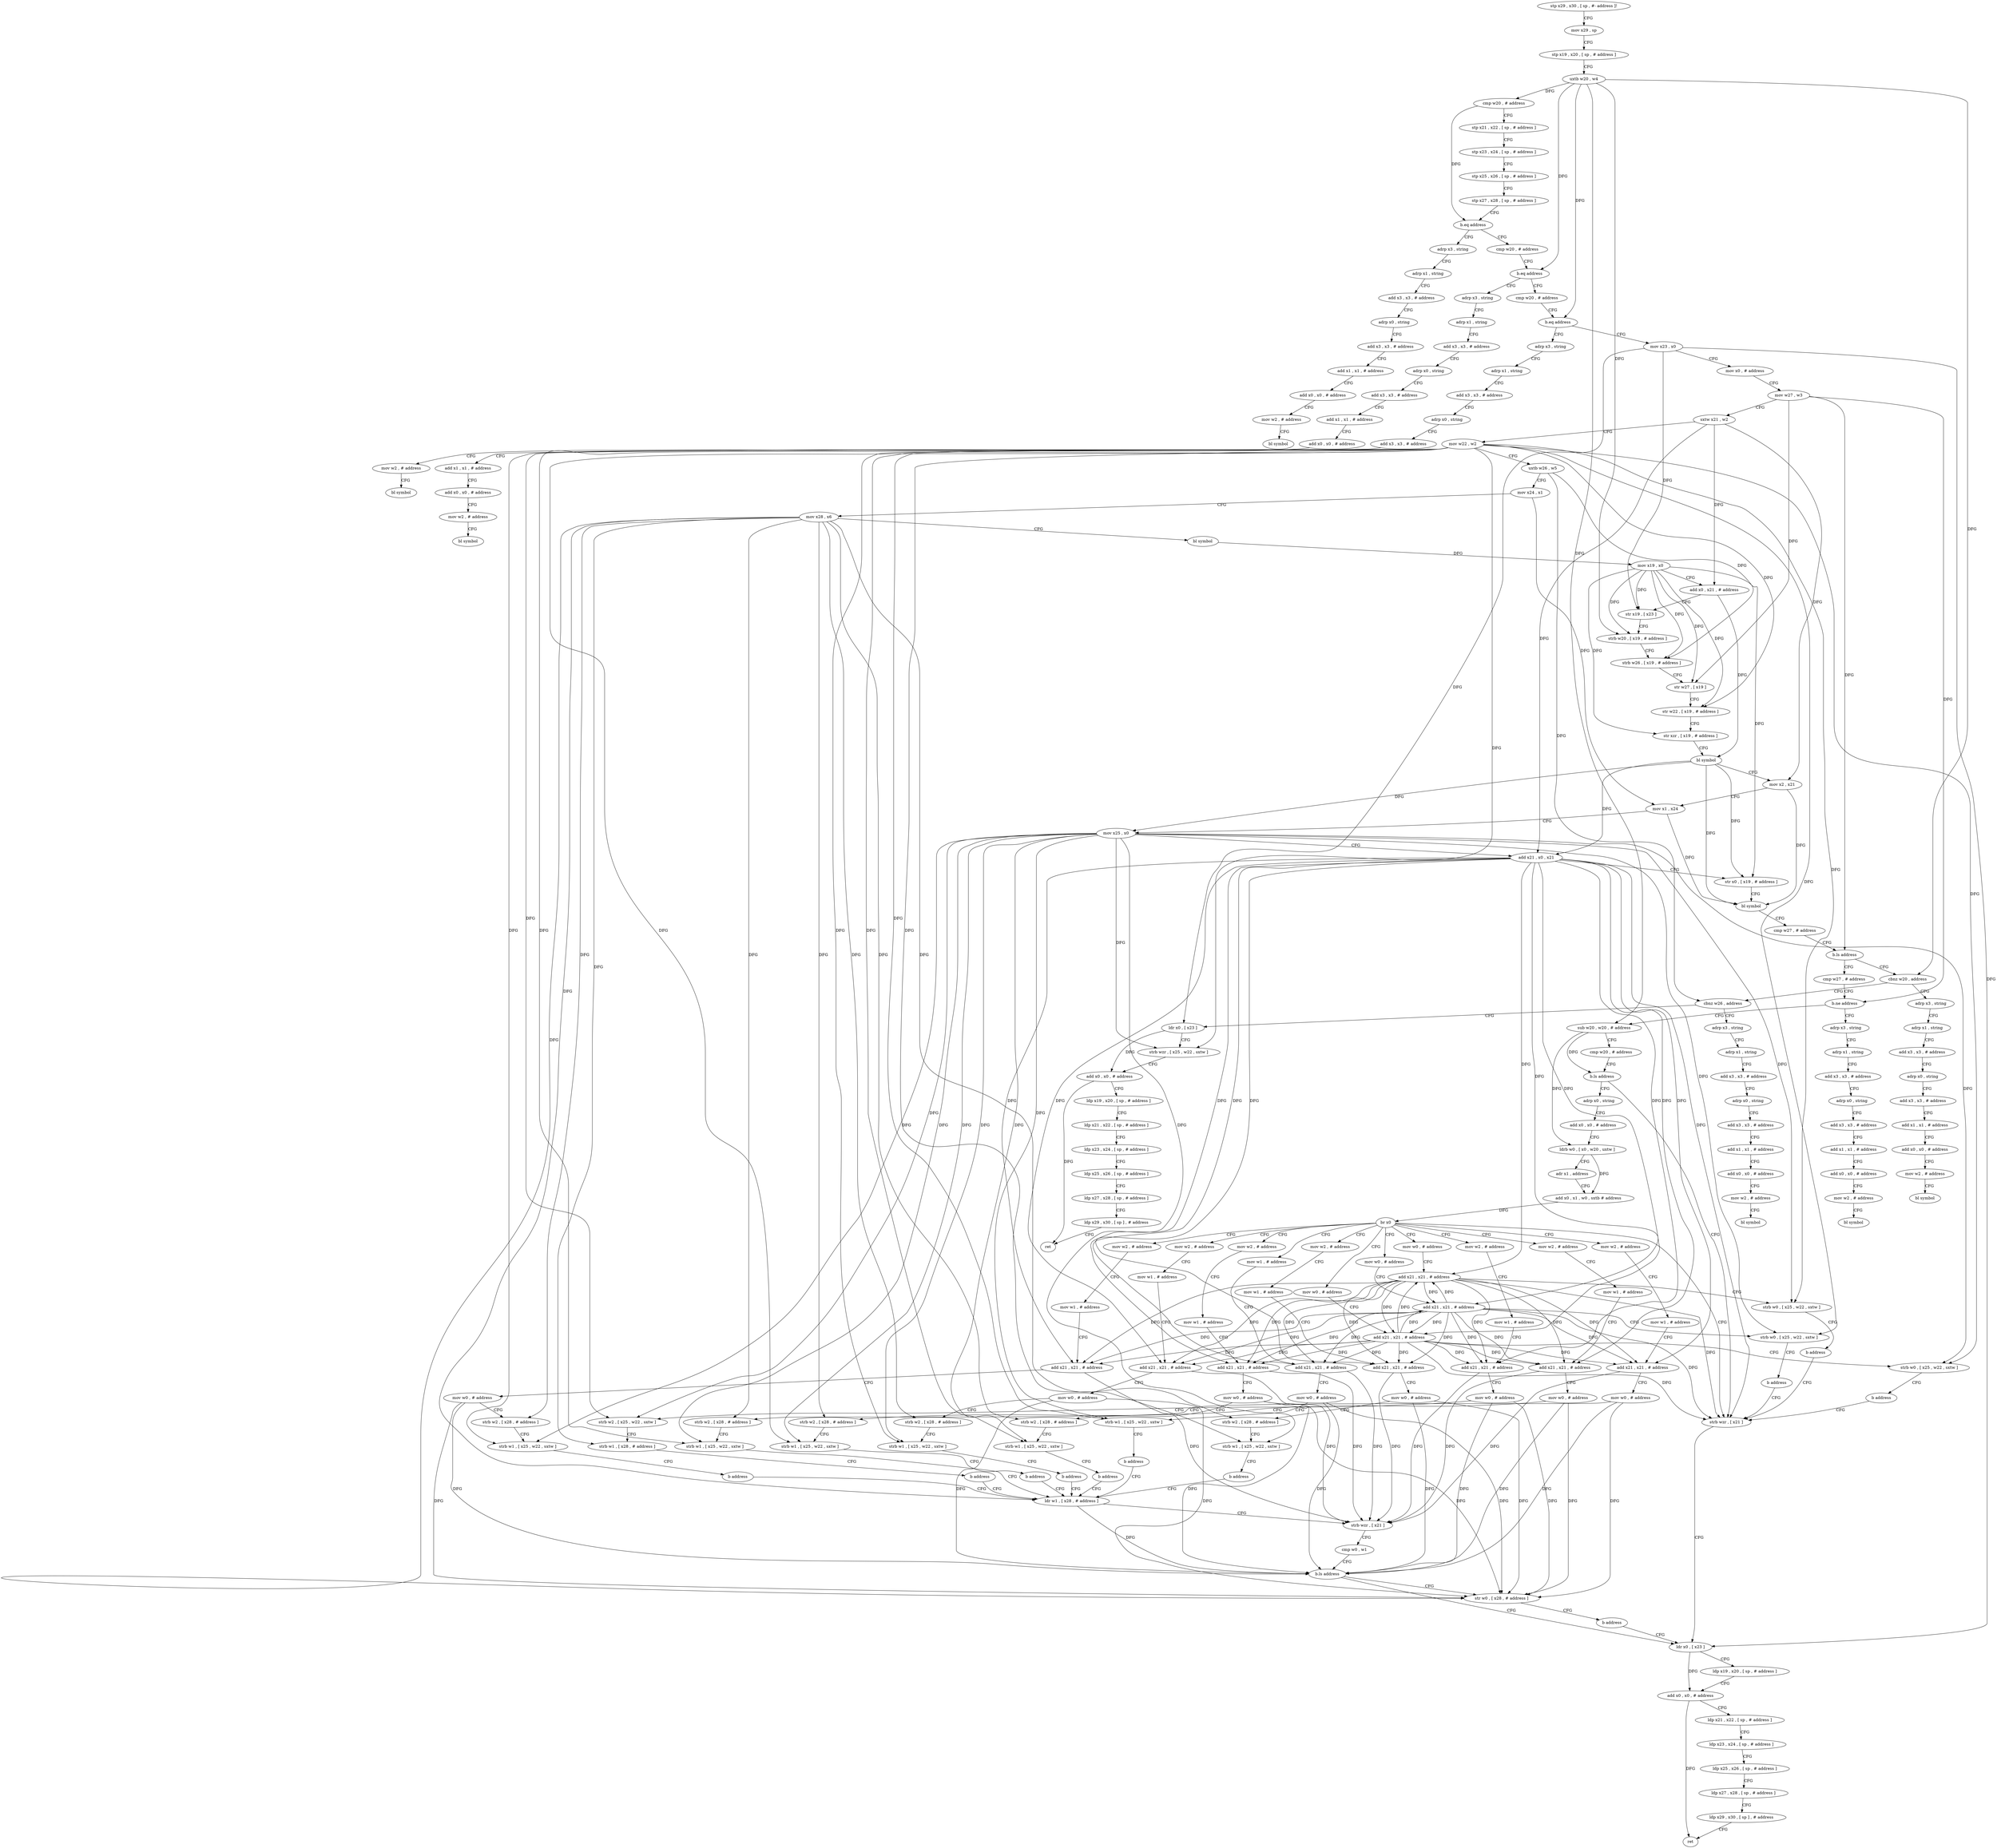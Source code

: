 digraph "func" {
"4241256" [label = "stp x29 , x30 , [ sp , #- address ]!" ]
"4241260" [label = "mov x29 , sp" ]
"4241264" [label = "stp x19 , x20 , [ sp , # address ]" ]
"4241268" [label = "uxtb w20 , w4" ]
"4241272" [label = "cmp w20 , # address" ]
"4241276" [label = "stp x21 , x22 , [ sp , # address ]" ]
"4241280" [label = "stp x23 , x24 , [ sp , # address ]" ]
"4241284" [label = "stp x25 , x26 , [ sp , # address ]" ]
"4241288" [label = "stp x27 , x28 , [ sp , # address ]" ]
"4241292" [label = "b.eq address" ]
"4241860" [label = "adrp x3 , string" ]
"4241296" [label = "cmp w20 , # address" ]
"4241864" [label = "adrp x1 , string" ]
"4241868" [label = "add x3 , x3 , # address" ]
"4241872" [label = "adrp x0 , string" ]
"4241876" [label = "add x3 , x3 , # address" ]
"4241880" [label = "add x1 , x1 , # address" ]
"4241884" [label = "add x0 , x0 , # address" ]
"4241888" [label = "mov w2 , # address" ]
"4241892" [label = "bl symbol" ]
"4241300" [label = "b.eq address" ]
"4241932" [label = "adrp x3 , string" ]
"4241304" [label = "cmp w20 , # address" ]
"4241936" [label = "adrp x1 , string" ]
"4241940" [label = "add x3 , x3 , # address" ]
"4241944" [label = "adrp x0 , string" ]
"4241948" [label = "add x3 , x3 , # address" ]
"4241952" [label = "add x1 , x1 , # address" ]
"4241956" [label = "add x0 , x0 , # address" ]
"4241960" [label = "mov w2 , # address" ]
"4241964" [label = "bl symbol" ]
"4241308" [label = "b.eq address" ]
"4241896" [label = "adrp x3 , string" ]
"4241312" [label = "mov x23 , x0" ]
"4241900" [label = "adrp x1 , string" ]
"4241904" [label = "add x3 , x3 , # address" ]
"4241908" [label = "adrp x0 , string" ]
"4241912" [label = "add x3 , x3 , # address" ]
"4241916" [label = "add x1 , x1 , # address" ]
"4241920" [label = "add x0 , x0 , # address" ]
"4241924" [label = "mov w2 , # address" ]
"4241928" [label = "bl symbol" ]
"4241316" [label = "mov x0 , # address" ]
"4241320" [label = "mov w27 , w3" ]
"4241324" [label = "sxtw x21 , w2" ]
"4241328" [label = "mov w22 , w2" ]
"4241332" [label = "uxtb w26 , w5" ]
"4241336" [label = "mov x24 , x1" ]
"4241340" [label = "mov x28 , x6" ]
"4241344" [label = "bl symbol" ]
"4241348" [label = "mov x19 , x0" ]
"4241352" [label = "add x0 , x21 , # address" ]
"4241356" [label = "str x19 , [ x23 ]" ]
"4241360" [label = "strb w20 , [ x19 , # address ]" ]
"4241364" [label = "strb w26 , [ x19 , # address ]" ]
"4241368" [label = "str w27 , [ x19 ]" ]
"4241372" [label = "str w22 , [ x19 , # address ]" ]
"4241376" [label = "str xzr , [ x19 , # address ]" ]
"4241380" [label = "bl symbol" ]
"4241384" [label = "mov x2 , x21" ]
"4241388" [label = "mov x1 , x24" ]
"4241392" [label = "mov x25 , x0" ]
"4241396" [label = "add x21 , x0 , x21" ]
"4241400" [label = "str x0 , [ x19 , # address ]" ]
"4241404" [label = "bl symbol" ]
"4241408" [label = "cmp w27 , # address" ]
"4241412" [label = "b.ls address" ]
"4241504" [label = "cbnz w20 , address" ]
"4241416" [label = "cmp w27 , # address" ]
"4242004" [label = "adrp x3 , string" ]
"4241508" [label = "cbnz w26 , address" ]
"4241420" [label = "b.ne address" ]
"4241968" [label = "adrp x3 , string" ]
"4241424" [label = "sub w20 , w20 , # address" ]
"4242008" [label = "adrp x1 , string" ]
"4242012" [label = "add x3 , x3 , # address" ]
"4242016" [label = "adrp x0 , string" ]
"4242020" [label = "add x3 , x3 , # address" ]
"4242024" [label = "add x1 , x1 , # address" ]
"4242028" [label = "add x0 , x0 , # address" ]
"4242032" [label = "mov w2 , # address" ]
"4242036" [label = "bl symbol" ]
"4242040" [label = "adrp x3 , string" ]
"4241512" [label = "ldr x0 , [ x23 ]" ]
"4241972" [label = "adrp x1 , string" ]
"4241976" [label = "add x3 , x3 , # address" ]
"4241980" [label = "adrp x0 , string" ]
"4241984" [label = "add x3 , x3 , # address" ]
"4241988" [label = "add x1 , x1 , # address" ]
"4241992" [label = "add x0 , x0 , # address" ]
"4241996" [label = "mov w2 , # address" ]
"4242000" [label = "bl symbol" ]
"4241428" [label = "cmp w20 , # address" ]
"4241432" [label = "b.ls address" ]
"4241480" [label = "adrp x0 , string" ]
"4241436" [label = "strb wzr , [ x21 ]" ]
"4242044" [label = "adrp x1 , string" ]
"4242048" [label = "add x3 , x3 , # address" ]
"4242052" [label = "adrp x0 , string" ]
"4242056" [label = "add x3 , x3 , # address" ]
"4242060" [label = "add x1 , x1 , # address" ]
"4242064" [label = "add x0 , x0 , # address" ]
"4242068" [label = "mov w2 , # address" ]
"4242072" [label = "bl symbol" ]
"4241516" [label = "strb wzr , [ x25 , w22 , sxtw ]" ]
"4241520" [label = "add x0 , x0 , # address" ]
"4241524" [label = "ldp x19 , x20 , [ sp , # address ]" ]
"4241528" [label = "ldp x21 , x22 , [ sp , # address ]" ]
"4241532" [label = "ldp x23 , x24 , [ sp , # address ]" ]
"4241536" [label = "ldp x25 , x26 , [ sp , # address ]" ]
"4241540" [label = "ldp x27 , x28 , [ sp , # address ]" ]
"4241544" [label = "ldp x29 , x30 , [ sp ] , # address" ]
"4241548" [label = "ret" ]
"4241484" [label = "add x0 , x0 , # address" ]
"4241488" [label = "ldrb w0 , [ x0 , w20 , uxtw ]" ]
"4241492" [label = "adr x1 , address" ]
"4241496" [label = "add x0 , x1 , w0 , sxtb # address" ]
"4241500" [label = "br x0" ]
"4241552" [label = "mov w0 , # address" ]
"4241568" [label = "mov w2 , # address" ]
"4241616" [label = "mov w2 , # address" ]
"4241648" [label = "mov w0 , # address" ]
"4241664" [label = "mov w2 , # address" ]
"4241696" [label = "mov w2 , # address" ]
"4241728" [label = "mov w0 , # address" ]
"4241744" [label = "mov w1 , # address" ]
"4241768" [label = "mov w2 , # address" ]
"4241800" [label = "mov w2 , # address" ]
"4241832" [label = "mov w2 , # address" ]
"4241440" [label = "ldr x0 , [ x23 ]" ]
"4241556" [label = "add x21 , x21 , # address" ]
"4241560" [label = "strb w0 , [ x25 , w22 , sxtw ]" ]
"4241564" [label = "b address" ]
"4241572" [label = "mov w1 , # address" ]
"4241576" [label = "add x21 , x21 , # address" ]
"4241580" [label = "mov w0 , # address" ]
"4241584" [label = "strb w2 , [ x28 , # address ]" ]
"4241588" [label = "strb w1 , [ x25 , w22 , sxtw ]" ]
"4241592" [label = "ldr w1 , [ x28 , # address ]" ]
"4241620" [label = "mov w1 , # address" ]
"4241624" [label = "add x21 , x21 , # address" ]
"4241628" [label = "mov w0 , # address" ]
"4241632" [label = "strb w2 , [ x28 , # address ]" ]
"4241636" [label = "strb w1 , [ x25 , w22 , sxtw ]" ]
"4241640" [label = "b address" ]
"4241652" [label = "add x21 , x21 , # address" ]
"4241656" [label = "strb w0 , [ x25 , w22 , sxtw ]" ]
"4241660" [label = "b address" ]
"4241668" [label = "mov w1 , # address" ]
"4241672" [label = "add x21 , x21 , # address" ]
"4241676" [label = "mov w0 , # address" ]
"4241680" [label = "strb w2 , [ x28 , # address ]" ]
"4241684" [label = "strb w1 , [ x25 , w22 , sxtw ]" ]
"4241688" [label = "b address" ]
"4241700" [label = "mov w1 , # address" ]
"4241704" [label = "add x21 , x21 , # address" ]
"4241708" [label = "mov w0 , # address" ]
"4241712" [label = "strb w2 , [ x28 , # address ]" ]
"4241716" [label = "strb w1 , [ x25 , w22 , sxtw ]" ]
"4241720" [label = "b address" ]
"4241732" [label = "add x21 , x21 , # address" ]
"4241736" [label = "strb w0 , [ x25 , w22 , sxtw ]" ]
"4241740" [label = "b address" ]
"4241748" [label = "add x21 , x21 , # address" ]
"4241752" [label = "mov w0 , # address" ]
"4241756" [label = "strb w1 , [ x25 , w22 , sxtw ]" ]
"4241760" [label = "b address" ]
"4241772" [label = "mov w1 , # address" ]
"4241776" [label = "add x21 , x21 , # address" ]
"4241780" [label = "mov w0 , # address" ]
"4241784" [label = "strb w2 , [ x28 , # address ]" ]
"4241788" [label = "strb w1 , [ x25 , w22 , sxtw ]" ]
"4241792" [label = "b address" ]
"4241804" [label = "mov w1 , # address" ]
"4241808" [label = "add x21 , x21 , # address" ]
"4241812" [label = "mov w0 , # address" ]
"4241816" [label = "strb w2 , [ x28 , # address ]" ]
"4241820" [label = "strb w1 , [ x25 , w22 , sxtw ]" ]
"4241824" [label = "b address" ]
"4241836" [label = "mov w1 , # address" ]
"4241840" [label = "add x21 , x21 , # address" ]
"4241844" [label = "mov w0 , # address" ]
"4241848" [label = "strb w2 , [ x25 , w22 , sxtw ]" ]
"4241852" [label = "strb w1 , [ x28 , # address ]" ]
"4241856" [label = "b address" ]
"4241444" [label = "ldp x19 , x20 , [ sp , # address ]" ]
"4241448" [label = "add x0 , x0 , # address" ]
"4241452" [label = "ldp x21 , x22 , [ sp , # address ]" ]
"4241456" [label = "ldp x23 , x24 , [ sp , # address ]" ]
"4241460" [label = "ldp x25 , x26 , [ sp , # address ]" ]
"4241464" [label = "ldp x27 , x28 , [ sp , # address ]" ]
"4241468" [label = "ldp x29 , x30 , [ sp ] , # address" ]
"4241472" [label = "ret" ]
"4241608" [label = "str w0 , [ x28 , # address ]" ]
"4241612" [label = "b address" ]
"4241596" [label = "strb wzr , [ x21 ]" ]
"4241600" [label = "cmp w0 , w1" ]
"4241604" [label = "b.ls address" ]
"4241256" -> "4241260" [ label = "CFG" ]
"4241260" -> "4241264" [ label = "CFG" ]
"4241264" -> "4241268" [ label = "CFG" ]
"4241268" -> "4241272" [ label = "DFG" ]
"4241268" -> "4241300" [ label = "DFG" ]
"4241268" -> "4241308" [ label = "DFG" ]
"4241268" -> "4241360" [ label = "DFG" ]
"4241268" -> "4241504" [ label = "DFG" ]
"4241268" -> "4241424" [ label = "DFG" ]
"4241272" -> "4241276" [ label = "CFG" ]
"4241272" -> "4241292" [ label = "DFG" ]
"4241276" -> "4241280" [ label = "CFG" ]
"4241280" -> "4241284" [ label = "CFG" ]
"4241284" -> "4241288" [ label = "CFG" ]
"4241288" -> "4241292" [ label = "CFG" ]
"4241292" -> "4241860" [ label = "CFG" ]
"4241292" -> "4241296" [ label = "CFG" ]
"4241860" -> "4241864" [ label = "CFG" ]
"4241296" -> "4241300" [ label = "CFG" ]
"4241864" -> "4241868" [ label = "CFG" ]
"4241868" -> "4241872" [ label = "CFG" ]
"4241872" -> "4241876" [ label = "CFG" ]
"4241876" -> "4241880" [ label = "CFG" ]
"4241880" -> "4241884" [ label = "CFG" ]
"4241884" -> "4241888" [ label = "CFG" ]
"4241888" -> "4241892" [ label = "CFG" ]
"4241300" -> "4241932" [ label = "CFG" ]
"4241300" -> "4241304" [ label = "CFG" ]
"4241932" -> "4241936" [ label = "CFG" ]
"4241304" -> "4241308" [ label = "CFG" ]
"4241936" -> "4241940" [ label = "CFG" ]
"4241940" -> "4241944" [ label = "CFG" ]
"4241944" -> "4241948" [ label = "CFG" ]
"4241948" -> "4241952" [ label = "CFG" ]
"4241952" -> "4241956" [ label = "CFG" ]
"4241956" -> "4241960" [ label = "CFG" ]
"4241960" -> "4241964" [ label = "CFG" ]
"4241308" -> "4241896" [ label = "CFG" ]
"4241308" -> "4241312" [ label = "CFG" ]
"4241896" -> "4241900" [ label = "CFG" ]
"4241312" -> "4241316" [ label = "CFG" ]
"4241312" -> "4241356" [ label = "DFG" ]
"4241312" -> "4241512" [ label = "DFG" ]
"4241312" -> "4241440" [ label = "DFG" ]
"4241900" -> "4241904" [ label = "CFG" ]
"4241904" -> "4241908" [ label = "CFG" ]
"4241908" -> "4241912" [ label = "CFG" ]
"4241912" -> "4241916" [ label = "CFG" ]
"4241916" -> "4241920" [ label = "CFG" ]
"4241920" -> "4241924" [ label = "CFG" ]
"4241924" -> "4241928" [ label = "CFG" ]
"4241316" -> "4241320" [ label = "CFG" ]
"4241320" -> "4241324" [ label = "CFG" ]
"4241320" -> "4241368" [ label = "DFG" ]
"4241320" -> "4241412" [ label = "DFG" ]
"4241320" -> "4241420" [ label = "DFG" ]
"4241324" -> "4241328" [ label = "CFG" ]
"4241324" -> "4241352" [ label = "DFG" ]
"4241324" -> "4241384" [ label = "DFG" ]
"4241324" -> "4241396" [ label = "DFG" ]
"4241328" -> "4241332" [ label = "CFG" ]
"4241328" -> "4241372" [ label = "DFG" ]
"4241328" -> "4241516" [ label = "DFG" ]
"4241328" -> "4241560" [ label = "DFG" ]
"4241328" -> "4241588" [ label = "DFG" ]
"4241328" -> "4241636" [ label = "DFG" ]
"4241328" -> "4241656" [ label = "DFG" ]
"4241328" -> "4241684" [ label = "DFG" ]
"4241328" -> "4241716" [ label = "DFG" ]
"4241328" -> "4241736" [ label = "DFG" ]
"4241328" -> "4241756" [ label = "DFG" ]
"4241328" -> "4241788" [ label = "DFG" ]
"4241328" -> "4241820" [ label = "DFG" ]
"4241328" -> "4241848" [ label = "DFG" ]
"4241332" -> "4241336" [ label = "CFG" ]
"4241332" -> "4241364" [ label = "DFG" ]
"4241332" -> "4241508" [ label = "DFG" ]
"4241336" -> "4241340" [ label = "CFG" ]
"4241336" -> "4241388" [ label = "DFG" ]
"4241340" -> "4241344" [ label = "CFG" ]
"4241340" -> "4241584" [ label = "DFG" ]
"4241340" -> "4241632" [ label = "DFG" ]
"4241340" -> "4241680" [ label = "DFG" ]
"4241340" -> "4241712" [ label = "DFG" ]
"4241340" -> "4241784" [ label = "DFG" ]
"4241340" -> "4241816" [ label = "DFG" ]
"4241340" -> "4241852" [ label = "DFG" ]
"4241340" -> "4241592" [ label = "DFG" ]
"4241340" -> "4241608" [ label = "DFG" ]
"4241344" -> "4241348" [ label = "DFG" ]
"4241348" -> "4241352" [ label = "CFG" ]
"4241348" -> "4241356" [ label = "DFG" ]
"4241348" -> "4241360" [ label = "DFG" ]
"4241348" -> "4241364" [ label = "DFG" ]
"4241348" -> "4241368" [ label = "DFG" ]
"4241348" -> "4241372" [ label = "DFG" ]
"4241348" -> "4241376" [ label = "DFG" ]
"4241348" -> "4241400" [ label = "DFG" ]
"4241352" -> "4241356" [ label = "CFG" ]
"4241352" -> "4241380" [ label = "DFG" ]
"4241356" -> "4241360" [ label = "CFG" ]
"4241360" -> "4241364" [ label = "CFG" ]
"4241364" -> "4241368" [ label = "CFG" ]
"4241368" -> "4241372" [ label = "CFG" ]
"4241372" -> "4241376" [ label = "CFG" ]
"4241376" -> "4241380" [ label = "CFG" ]
"4241380" -> "4241384" [ label = "CFG" ]
"4241380" -> "4241392" [ label = "DFG" ]
"4241380" -> "4241396" [ label = "DFG" ]
"4241380" -> "4241400" [ label = "DFG" ]
"4241380" -> "4241404" [ label = "DFG" ]
"4241384" -> "4241388" [ label = "CFG" ]
"4241384" -> "4241404" [ label = "DFG" ]
"4241388" -> "4241392" [ label = "CFG" ]
"4241388" -> "4241404" [ label = "DFG" ]
"4241392" -> "4241396" [ label = "CFG" ]
"4241392" -> "4241516" [ label = "DFG" ]
"4241392" -> "4241560" [ label = "DFG" ]
"4241392" -> "4241588" [ label = "DFG" ]
"4241392" -> "4241636" [ label = "DFG" ]
"4241392" -> "4241656" [ label = "DFG" ]
"4241392" -> "4241684" [ label = "DFG" ]
"4241392" -> "4241716" [ label = "DFG" ]
"4241392" -> "4241736" [ label = "DFG" ]
"4241392" -> "4241756" [ label = "DFG" ]
"4241392" -> "4241788" [ label = "DFG" ]
"4241392" -> "4241820" [ label = "DFG" ]
"4241392" -> "4241848" [ label = "DFG" ]
"4241396" -> "4241400" [ label = "CFG" ]
"4241396" -> "4241436" [ label = "DFG" ]
"4241396" -> "4241556" [ label = "DFG" ]
"4241396" -> "4241576" [ label = "DFG" ]
"4241396" -> "4241624" [ label = "DFG" ]
"4241396" -> "4241652" [ label = "DFG" ]
"4241396" -> "4241672" [ label = "DFG" ]
"4241396" -> "4241704" [ label = "DFG" ]
"4241396" -> "4241732" [ label = "DFG" ]
"4241396" -> "4241748" [ label = "DFG" ]
"4241396" -> "4241776" [ label = "DFG" ]
"4241396" -> "4241808" [ label = "DFG" ]
"4241396" -> "4241840" [ label = "DFG" ]
"4241400" -> "4241404" [ label = "CFG" ]
"4241404" -> "4241408" [ label = "CFG" ]
"4241408" -> "4241412" [ label = "CFG" ]
"4241412" -> "4241504" [ label = "CFG" ]
"4241412" -> "4241416" [ label = "CFG" ]
"4241504" -> "4242004" [ label = "CFG" ]
"4241504" -> "4241508" [ label = "CFG" ]
"4241416" -> "4241420" [ label = "CFG" ]
"4242004" -> "4242008" [ label = "CFG" ]
"4241508" -> "4242040" [ label = "CFG" ]
"4241508" -> "4241512" [ label = "CFG" ]
"4241420" -> "4241968" [ label = "CFG" ]
"4241420" -> "4241424" [ label = "CFG" ]
"4241968" -> "4241972" [ label = "CFG" ]
"4241424" -> "4241428" [ label = "CFG" ]
"4241424" -> "4241432" [ label = "DFG" ]
"4241424" -> "4241488" [ label = "DFG" ]
"4242008" -> "4242012" [ label = "CFG" ]
"4242012" -> "4242016" [ label = "CFG" ]
"4242016" -> "4242020" [ label = "CFG" ]
"4242020" -> "4242024" [ label = "CFG" ]
"4242024" -> "4242028" [ label = "CFG" ]
"4242028" -> "4242032" [ label = "CFG" ]
"4242032" -> "4242036" [ label = "CFG" ]
"4242040" -> "4242044" [ label = "CFG" ]
"4241512" -> "4241516" [ label = "CFG" ]
"4241512" -> "4241520" [ label = "DFG" ]
"4241972" -> "4241976" [ label = "CFG" ]
"4241976" -> "4241980" [ label = "CFG" ]
"4241980" -> "4241984" [ label = "CFG" ]
"4241984" -> "4241988" [ label = "CFG" ]
"4241988" -> "4241992" [ label = "CFG" ]
"4241992" -> "4241996" [ label = "CFG" ]
"4241996" -> "4242000" [ label = "CFG" ]
"4241428" -> "4241432" [ label = "CFG" ]
"4241432" -> "4241480" [ label = "CFG" ]
"4241432" -> "4241436" [ label = "CFG" ]
"4241480" -> "4241484" [ label = "CFG" ]
"4241436" -> "4241440" [ label = "CFG" ]
"4242044" -> "4242048" [ label = "CFG" ]
"4242048" -> "4242052" [ label = "CFG" ]
"4242052" -> "4242056" [ label = "CFG" ]
"4242056" -> "4242060" [ label = "CFG" ]
"4242060" -> "4242064" [ label = "CFG" ]
"4242064" -> "4242068" [ label = "CFG" ]
"4242068" -> "4242072" [ label = "CFG" ]
"4241516" -> "4241520" [ label = "CFG" ]
"4241520" -> "4241524" [ label = "CFG" ]
"4241520" -> "4241548" [ label = "DFG" ]
"4241524" -> "4241528" [ label = "CFG" ]
"4241528" -> "4241532" [ label = "CFG" ]
"4241532" -> "4241536" [ label = "CFG" ]
"4241536" -> "4241540" [ label = "CFG" ]
"4241540" -> "4241544" [ label = "CFG" ]
"4241544" -> "4241548" [ label = "CFG" ]
"4241484" -> "4241488" [ label = "CFG" ]
"4241488" -> "4241492" [ label = "CFG" ]
"4241488" -> "4241496" [ label = "DFG" ]
"4241492" -> "4241496" [ label = "CFG" ]
"4241496" -> "4241500" [ label = "DFG" ]
"4241500" -> "4241436" [ label = "CFG" ]
"4241500" -> "4241552" [ label = "CFG" ]
"4241500" -> "4241568" [ label = "CFG" ]
"4241500" -> "4241616" [ label = "CFG" ]
"4241500" -> "4241648" [ label = "CFG" ]
"4241500" -> "4241664" [ label = "CFG" ]
"4241500" -> "4241696" [ label = "CFG" ]
"4241500" -> "4241728" [ label = "CFG" ]
"4241500" -> "4241744" [ label = "CFG" ]
"4241500" -> "4241768" [ label = "CFG" ]
"4241500" -> "4241800" [ label = "CFG" ]
"4241500" -> "4241832" [ label = "CFG" ]
"4241552" -> "4241556" [ label = "CFG" ]
"4241568" -> "4241572" [ label = "CFG" ]
"4241616" -> "4241620" [ label = "CFG" ]
"4241648" -> "4241652" [ label = "CFG" ]
"4241664" -> "4241668" [ label = "CFG" ]
"4241696" -> "4241700" [ label = "CFG" ]
"4241728" -> "4241732" [ label = "CFG" ]
"4241744" -> "4241748" [ label = "CFG" ]
"4241768" -> "4241772" [ label = "CFG" ]
"4241800" -> "4241804" [ label = "CFG" ]
"4241832" -> "4241836" [ label = "CFG" ]
"4241440" -> "4241444" [ label = "CFG" ]
"4241440" -> "4241448" [ label = "DFG" ]
"4241556" -> "4241560" [ label = "CFG" ]
"4241556" -> "4241436" [ label = "DFG" ]
"4241556" -> "4241576" [ label = "DFG" ]
"4241556" -> "4241624" [ label = "DFG" ]
"4241556" -> "4241652" [ label = "DFG" ]
"4241556" -> "4241672" [ label = "DFG" ]
"4241556" -> "4241704" [ label = "DFG" ]
"4241556" -> "4241732" [ label = "DFG" ]
"4241556" -> "4241748" [ label = "DFG" ]
"4241556" -> "4241776" [ label = "DFG" ]
"4241556" -> "4241808" [ label = "DFG" ]
"4241556" -> "4241840" [ label = "DFG" ]
"4241560" -> "4241564" [ label = "CFG" ]
"4241564" -> "4241436" [ label = "CFG" ]
"4241572" -> "4241576" [ label = "CFG" ]
"4241576" -> "4241580" [ label = "CFG" ]
"4241576" -> "4241596" [ label = "DFG" ]
"4241580" -> "4241584" [ label = "CFG" ]
"4241580" -> "4241604" [ label = "DFG" ]
"4241580" -> "4241608" [ label = "DFG" ]
"4241584" -> "4241588" [ label = "CFG" ]
"4241588" -> "4241592" [ label = "CFG" ]
"4241592" -> "4241596" [ label = "CFG" ]
"4241592" -> "4241604" [ label = "DFG" ]
"4241620" -> "4241624" [ label = "CFG" ]
"4241624" -> "4241628" [ label = "CFG" ]
"4241624" -> "4241596" [ label = "DFG" ]
"4241628" -> "4241632" [ label = "CFG" ]
"4241628" -> "4241604" [ label = "DFG" ]
"4241628" -> "4241608" [ label = "DFG" ]
"4241632" -> "4241636" [ label = "CFG" ]
"4241636" -> "4241640" [ label = "CFG" ]
"4241640" -> "4241592" [ label = "CFG" ]
"4241652" -> "4241656" [ label = "CFG" ]
"4241652" -> "4241436" [ label = "DFG" ]
"4241652" -> "4241556" [ label = "DFG" ]
"4241652" -> "4241576" [ label = "DFG" ]
"4241652" -> "4241624" [ label = "DFG" ]
"4241652" -> "4241672" [ label = "DFG" ]
"4241652" -> "4241704" [ label = "DFG" ]
"4241652" -> "4241732" [ label = "DFG" ]
"4241652" -> "4241748" [ label = "DFG" ]
"4241652" -> "4241776" [ label = "DFG" ]
"4241652" -> "4241808" [ label = "DFG" ]
"4241652" -> "4241840" [ label = "DFG" ]
"4241656" -> "4241660" [ label = "CFG" ]
"4241660" -> "4241436" [ label = "CFG" ]
"4241668" -> "4241672" [ label = "CFG" ]
"4241672" -> "4241676" [ label = "CFG" ]
"4241672" -> "4241596" [ label = "DFG" ]
"4241676" -> "4241680" [ label = "CFG" ]
"4241676" -> "4241604" [ label = "DFG" ]
"4241676" -> "4241608" [ label = "DFG" ]
"4241680" -> "4241684" [ label = "CFG" ]
"4241684" -> "4241688" [ label = "CFG" ]
"4241688" -> "4241592" [ label = "CFG" ]
"4241700" -> "4241704" [ label = "CFG" ]
"4241704" -> "4241708" [ label = "CFG" ]
"4241704" -> "4241596" [ label = "DFG" ]
"4241708" -> "4241712" [ label = "CFG" ]
"4241708" -> "4241604" [ label = "DFG" ]
"4241708" -> "4241608" [ label = "DFG" ]
"4241712" -> "4241716" [ label = "CFG" ]
"4241716" -> "4241720" [ label = "CFG" ]
"4241720" -> "4241592" [ label = "CFG" ]
"4241732" -> "4241736" [ label = "CFG" ]
"4241732" -> "4241436" [ label = "DFG" ]
"4241732" -> "4241556" [ label = "DFG" ]
"4241732" -> "4241576" [ label = "DFG" ]
"4241732" -> "4241624" [ label = "DFG" ]
"4241732" -> "4241652" [ label = "DFG" ]
"4241732" -> "4241672" [ label = "DFG" ]
"4241732" -> "4241704" [ label = "DFG" ]
"4241732" -> "4241748" [ label = "DFG" ]
"4241732" -> "4241776" [ label = "DFG" ]
"4241732" -> "4241808" [ label = "DFG" ]
"4241732" -> "4241840" [ label = "DFG" ]
"4241736" -> "4241740" [ label = "CFG" ]
"4241740" -> "4241436" [ label = "CFG" ]
"4241748" -> "4241752" [ label = "CFG" ]
"4241748" -> "4241596" [ label = "DFG" ]
"4241752" -> "4241756" [ label = "CFG" ]
"4241752" -> "4241604" [ label = "DFG" ]
"4241752" -> "4241608" [ label = "DFG" ]
"4241756" -> "4241760" [ label = "CFG" ]
"4241760" -> "4241592" [ label = "CFG" ]
"4241772" -> "4241776" [ label = "CFG" ]
"4241776" -> "4241780" [ label = "CFG" ]
"4241776" -> "4241596" [ label = "DFG" ]
"4241780" -> "4241784" [ label = "CFG" ]
"4241780" -> "4241604" [ label = "DFG" ]
"4241780" -> "4241608" [ label = "DFG" ]
"4241784" -> "4241788" [ label = "CFG" ]
"4241788" -> "4241792" [ label = "CFG" ]
"4241792" -> "4241592" [ label = "CFG" ]
"4241804" -> "4241808" [ label = "CFG" ]
"4241808" -> "4241812" [ label = "CFG" ]
"4241808" -> "4241596" [ label = "DFG" ]
"4241812" -> "4241816" [ label = "CFG" ]
"4241812" -> "4241604" [ label = "DFG" ]
"4241812" -> "4241608" [ label = "DFG" ]
"4241816" -> "4241820" [ label = "CFG" ]
"4241820" -> "4241824" [ label = "CFG" ]
"4241824" -> "4241592" [ label = "CFG" ]
"4241836" -> "4241840" [ label = "CFG" ]
"4241840" -> "4241844" [ label = "CFG" ]
"4241840" -> "4241596" [ label = "DFG" ]
"4241844" -> "4241848" [ label = "CFG" ]
"4241844" -> "4241604" [ label = "DFG" ]
"4241844" -> "4241608" [ label = "DFG" ]
"4241848" -> "4241852" [ label = "CFG" ]
"4241852" -> "4241856" [ label = "CFG" ]
"4241856" -> "4241592" [ label = "CFG" ]
"4241444" -> "4241448" [ label = "CFG" ]
"4241448" -> "4241452" [ label = "CFG" ]
"4241448" -> "4241472" [ label = "DFG" ]
"4241452" -> "4241456" [ label = "CFG" ]
"4241456" -> "4241460" [ label = "CFG" ]
"4241460" -> "4241464" [ label = "CFG" ]
"4241464" -> "4241468" [ label = "CFG" ]
"4241468" -> "4241472" [ label = "CFG" ]
"4241608" -> "4241612" [ label = "CFG" ]
"4241612" -> "4241440" [ label = "CFG" ]
"4241596" -> "4241600" [ label = "CFG" ]
"4241600" -> "4241604" [ label = "CFG" ]
"4241604" -> "4241440" [ label = "CFG" ]
"4241604" -> "4241608" [ label = "CFG" ]
}
